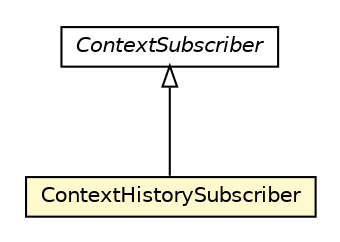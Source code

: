 #!/usr/local/bin/dot
#
# Class diagram 
# Generated by UMLGraph version R5_6-24-gf6e263 (http://www.umlgraph.org/)
#

digraph G {
	edge [fontname="Helvetica",fontsize=10,labelfontname="Helvetica",labelfontsize=10];
	node [fontname="Helvetica",fontsize=10,shape=plaintext];
	nodesep=0.25;
	ranksep=0.5;
	// org.universAAL.middleware.context.ContextSubscriber
	c3186476 [label=<<table title="org.universAAL.middleware.context.ContextSubscriber" border="0" cellborder="1" cellspacing="0" cellpadding="2" port="p" href="../../middleware/context/ContextSubscriber.html">
		<tr><td><table border="0" cellspacing="0" cellpadding="1">
<tr><td align="center" balign="center"><font face="Helvetica-Oblique"> ContextSubscriber </font></td></tr>
		</table></td></tr>
		</table>>, URL="../../middleware/context/ContextSubscriber.html", fontname="Helvetica", fontcolor="black", fontsize=10.0];
	// org.universAAL.context.che.ContextHistorySubscriber
	c3187416 [label=<<table title="org.universAAL.context.che.ContextHistorySubscriber" border="0" cellborder="1" cellspacing="0" cellpadding="2" port="p" bgcolor="lemonChiffon" href="./ContextHistorySubscriber.html">
		<tr><td><table border="0" cellspacing="0" cellpadding="1">
<tr><td align="center" balign="center"> ContextHistorySubscriber </td></tr>
		</table></td></tr>
		</table>>, URL="./ContextHistorySubscriber.html", fontname="Helvetica", fontcolor="black", fontsize=10.0];
	//org.universAAL.context.che.ContextHistorySubscriber extends org.universAAL.middleware.context.ContextSubscriber
	c3186476:p -> c3187416:p [dir=back,arrowtail=empty];
}

